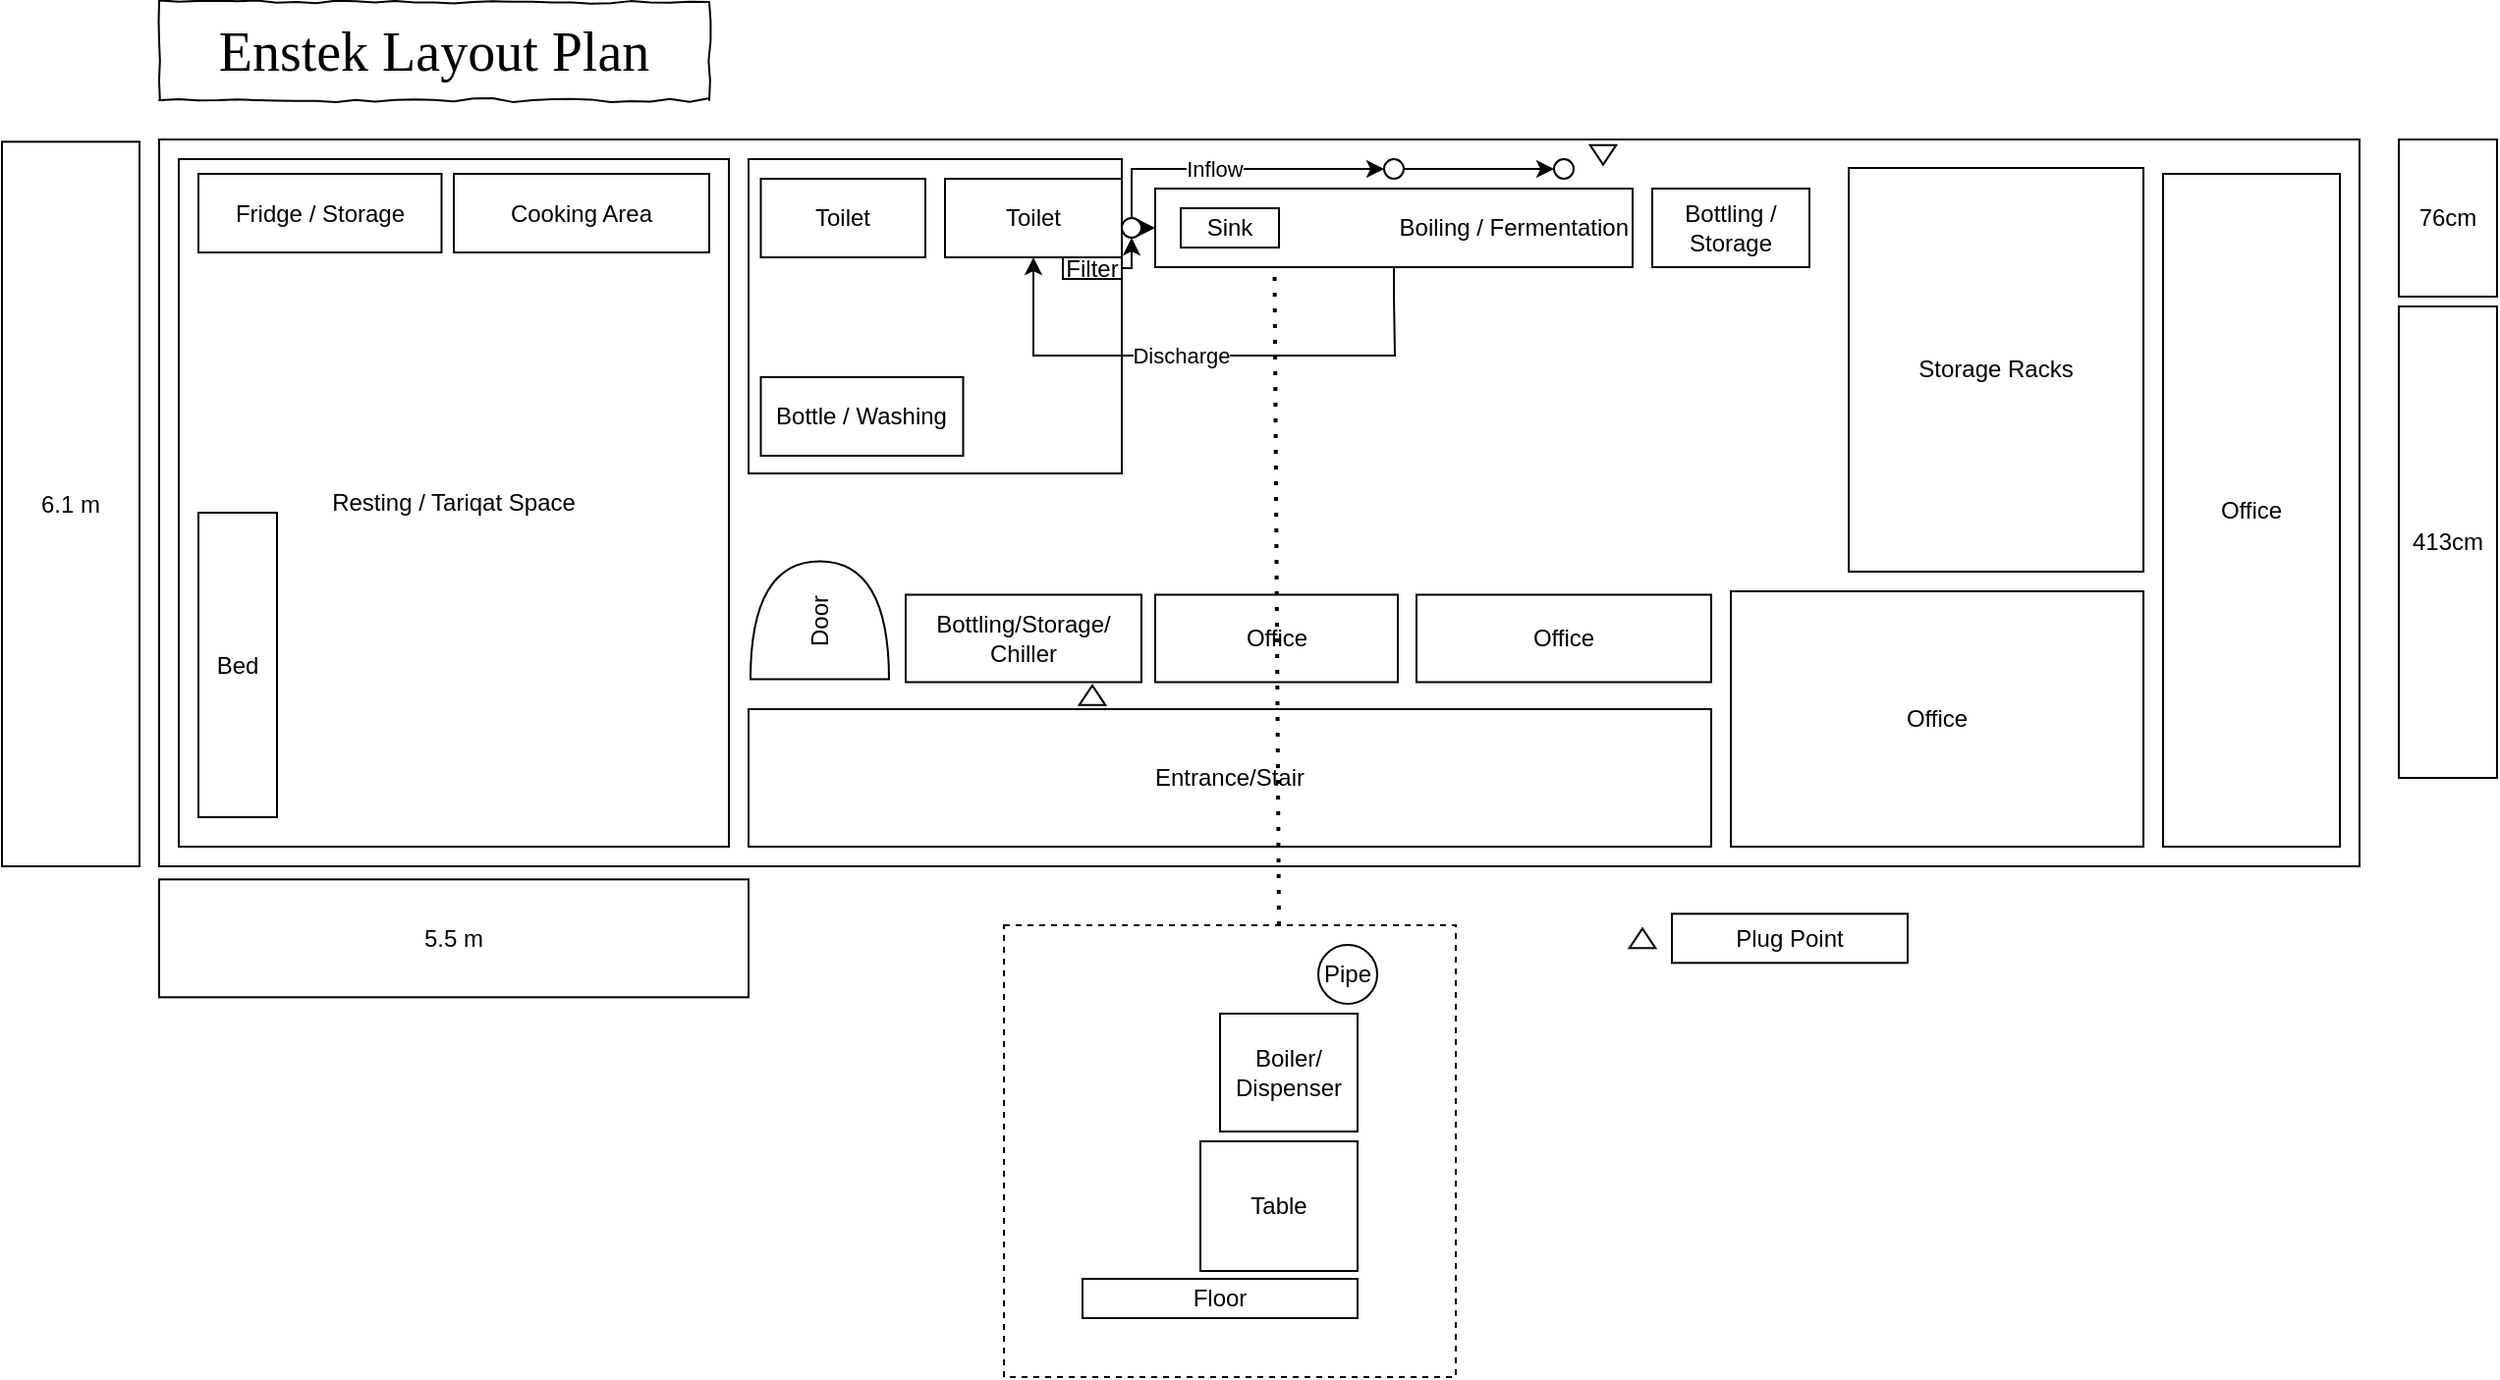 <mxfile version="21.3.8" type="github">
  <diagram name="Page-1" id="03018318-947c-dd8e-b7a3-06fadd420f32">
    <mxGraphModel dx="1980" dy="452" grid="1" gridSize="10" guides="1" tooltips="1" connect="1" arrows="1" fold="1" page="1" pageScale="1" pageWidth="1100" pageHeight="850" background="#ffffff" math="0" shadow="0">
      <root>
        <mxCell id="0" />
        <mxCell id="1" parent="0" />
        <mxCell id="sEgmtD1Y4ZO5eSFx-lYp-2" value="" style="rounded=0;whiteSpace=wrap;html=1;" parent="1" vertex="1">
          <mxGeometry x="30" y="220" width="1120" height="370" as="geometry" />
        </mxCell>
        <mxCell id="677b7b8949515195-2" value="Enstek Layout Plan" style="whiteSpace=wrap;html=1;rounded=0;shadow=0;labelBackgroundColor=none;strokeWidth=1;fontFamily=Verdana;fontSize=28;align=center;comic=1;" parent="1" vertex="1">
          <mxGeometry x="30" y="150" width="280" height="50" as="geometry" />
        </mxCell>
        <mxCell id="sEgmtD1Y4ZO5eSFx-lYp-3" value="" style="rounded=0;whiteSpace=wrap;html=1;" parent="1" vertex="1">
          <mxGeometry x="330" y="230" width="190" height="160" as="geometry" />
        </mxCell>
        <mxCell id="sEgmtD1Y4ZO5eSFx-lYp-4" value="Entrance/Stair" style="rounded=0;whiteSpace=wrap;html=1;" parent="1" vertex="1">
          <mxGeometry x="330" y="510" width="490" height="70" as="geometry" />
        </mxCell>
        <mxCell id="sEgmtD1Y4ZO5eSFx-lYp-26" style="edgeStyle=orthogonalEdgeStyle;rounded=0;orthogonalLoop=1;jettySize=auto;html=1;exitX=0.5;exitY=1;exitDx=0;exitDy=0;entryX=0.5;entryY=1;entryDx=0;entryDy=0;" parent="1" source="sEgmtD1Y4ZO5eSFx-lYp-5" target="sEgmtD1Y4ZO5eSFx-lYp-10" edge="1">
          <mxGeometry relative="1" as="geometry">
            <Array as="points">
              <mxPoint x="659" y="300" />
              <mxPoint x="659" y="330" />
              <mxPoint x="475" y="330" />
            </Array>
          </mxGeometry>
        </mxCell>
        <mxCell id="sEgmtD1Y4ZO5eSFx-lYp-27" value="Discharge" style="edgeLabel;html=1;align=center;verticalAlign=middle;resizable=0;points=[];" parent="sEgmtD1Y4ZO5eSFx-lYp-26" vertex="1" connectable="0">
          <mxGeometry x="-0.36" y="-1" relative="1" as="geometry">
            <mxPoint x="-65" y="1" as="offset" />
          </mxGeometry>
        </mxCell>
        <mxCell id="sEgmtD1Y4ZO5eSFx-lYp-5" value="Boiling / Fermentation" style="rounded=0;whiteSpace=wrap;html=1;align=right;" parent="1" vertex="1">
          <mxGeometry x="537" y="245" width="243" height="40" as="geometry" />
        </mxCell>
        <mxCell id="sEgmtD1Y4ZO5eSFx-lYp-8" value="Bottling / Storage" style="rounded=0;whiteSpace=wrap;html=1;" parent="1" vertex="1">
          <mxGeometry x="790" y="245" width="80" height="40" as="geometry" />
        </mxCell>
        <mxCell id="sEgmtD1Y4ZO5eSFx-lYp-20" style="edgeStyle=orthogonalEdgeStyle;rounded=0;orthogonalLoop=1;jettySize=auto;html=1;exitX=1;exitY=0.5;exitDx=0;exitDy=0;entryX=0.5;entryY=1;entryDx=0;entryDy=0;" parent="1" source="sEgmtD1Y4ZO5eSFx-lYp-9" target="sEgmtD1Y4ZO5eSFx-lYp-19" edge="1">
          <mxGeometry relative="1" as="geometry" />
        </mxCell>
        <mxCell id="sEgmtD1Y4ZO5eSFx-lYp-9" value="Filter" style="rounded=0;whiteSpace=wrap;html=1;" parent="1" vertex="1">
          <mxGeometry x="490" y="280" width="30" height="11" as="geometry" />
        </mxCell>
        <mxCell id="sEgmtD1Y4ZO5eSFx-lYp-10" value="Toilet" style="rounded=0;whiteSpace=wrap;html=1;" parent="1" vertex="1">
          <mxGeometry x="430" y="240" width="90" height="40" as="geometry" />
        </mxCell>
        <mxCell id="sEgmtD1Y4ZO5eSFx-lYp-22" style="edgeStyle=orthogonalEdgeStyle;rounded=0;orthogonalLoop=1;jettySize=auto;html=1;exitX=1;exitY=0.5;exitDx=0;exitDy=0;entryX=0;entryY=0.5;entryDx=0;entryDy=0;" parent="1" source="sEgmtD1Y4ZO5eSFx-lYp-17" target="sEgmtD1Y4ZO5eSFx-lYp-18" edge="1">
          <mxGeometry relative="1" as="geometry" />
        </mxCell>
        <mxCell id="sEgmtD1Y4ZO5eSFx-lYp-17" value="" style="ellipse;whiteSpace=wrap;html=1;aspect=fixed;" parent="1" vertex="1">
          <mxGeometry x="653.5" y="230" width="10" height="10" as="geometry" />
        </mxCell>
        <mxCell id="sEgmtD1Y4ZO5eSFx-lYp-18" value="" style="ellipse;whiteSpace=wrap;html=1;aspect=fixed;" parent="1" vertex="1">
          <mxGeometry x="740" y="230" width="10" height="10" as="geometry" />
        </mxCell>
        <mxCell id="sEgmtD1Y4ZO5eSFx-lYp-21" style="edgeStyle=orthogonalEdgeStyle;rounded=0;orthogonalLoop=1;jettySize=auto;html=1;exitX=0.5;exitY=0;exitDx=0;exitDy=0;entryX=0;entryY=0.5;entryDx=0;entryDy=0;" parent="1" source="sEgmtD1Y4ZO5eSFx-lYp-19" target="sEgmtD1Y4ZO5eSFx-lYp-17" edge="1">
          <mxGeometry relative="1" as="geometry">
            <Array as="points">
              <mxPoint x="525" y="235" />
            </Array>
          </mxGeometry>
        </mxCell>
        <mxCell id="sEgmtD1Y4ZO5eSFx-lYp-28" value="Inflow" style="edgeLabel;html=1;align=center;verticalAlign=middle;resizable=0;points=[];" parent="sEgmtD1Y4ZO5eSFx-lYp-21" vertex="1" connectable="0">
          <mxGeometry x="-0.239" y="-1" relative="1" as="geometry">
            <mxPoint x="8" y="-1" as="offset" />
          </mxGeometry>
        </mxCell>
        <mxCell id="sEgmtD1Y4ZO5eSFx-lYp-25" style="edgeStyle=orthogonalEdgeStyle;rounded=0;orthogonalLoop=1;jettySize=auto;html=1;exitX=1;exitY=0.5;exitDx=0;exitDy=0;entryX=0;entryY=0.5;entryDx=0;entryDy=0;" parent="1" source="sEgmtD1Y4ZO5eSFx-lYp-19" target="sEgmtD1Y4ZO5eSFx-lYp-5" edge="1">
          <mxGeometry relative="1" as="geometry" />
        </mxCell>
        <mxCell id="sEgmtD1Y4ZO5eSFx-lYp-19" value="" style="ellipse;whiteSpace=wrap;html=1;aspect=fixed;" parent="1" vertex="1">
          <mxGeometry x="520" y="260" width="10" height="10" as="geometry" />
        </mxCell>
        <mxCell id="sEgmtD1Y4ZO5eSFx-lYp-30" value="Floor" style="rounded=0;whiteSpace=wrap;html=1;" parent="1" vertex="1">
          <mxGeometry x="500" y="800" width="140" height="20" as="geometry" />
        </mxCell>
        <mxCell id="sEgmtD1Y4ZO5eSFx-lYp-31" value="Table" style="rounded=0;whiteSpace=wrap;html=1;" parent="1" vertex="1">
          <mxGeometry x="560" y="730" width="80" height="66" as="geometry" />
        </mxCell>
        <mxCell id="sEgmtD1Y4ZO5eSFx-lYp-32" value="Boiler/ Dispenser" style="rounded=0;html=1;whiteSpace=wrap;" parent="1" vertex="1">
          <mxGeometry x="570" y="665" width="70" height="60" as="geometry" />
        </mxCell>
        <mxCell id="sEgmtD1Y4ZO5eSFx-lYp-33" value="Pipe" style="ellipse;whiteSpace=wrap;html=1;aspect=fixed;" parent="1" vertex="1">
          <mxGeometry x="620" y="630" width="30" height="30" as="geometry" />
        </mxCell>
        <mxCell id="sEgmtD1Y4ZO5eSFx-lYp-34" value="Office" style="rounded=0;whiteSpace=wrap;html=1;" parent="1" vertex="1">
          <mxGeometry x="1050" y="237.5" width="90" height="342.5" as="geometry" />
        </mxCell>
        <mxCell id="sEgmtD1Y4ZO5eSFx-lYp-35" value="Storage Racks" style="rounded=0;whiteSpace=wrap;html=1;" parent="1" vertex="1">
          <mxGeometry x="890" y="234.5" width="150" height="205.5" as="geometry" />
        </mxCell>
        <mxCell id="sEgmtD1Y4ZO5eSFx-lYp-36" value="Office" style="rounded=0;whiteSpace=wrap;html=1;" parent="1" vertex="1">
          <mxGeometry x="830" y="450" width="210" height="130" as="geometry" />
        </mxCell>
        <mxCell id="sEgmtD1Y4ZO5eSFx-lYp-37" value="Office" style="rounded=0;whiteSpace=wrap;html=1;" parent="1" vertex="1">
          <mxGeometry x="670" y="451.75" width="150" height="44.5" as="geometry" />
        </mxCell>
        <mxCell id="sEgmtD1Y4ZO5eSFx-lYp-39" value="Resting / Tariqat Space" style="rounded=0;whiteSpace=wrap;html=1;" parent="1" vertex="1">
          <mxGeometry x="40" y="230" width="280" height="350" as="geometry" />
        </mxCell>
        <mxCell id="sEgmtD1Y4ZO5eSFx-lYp-40" value="Bottling/Storage/ Chiller" style="rounded=0;whiteSpace=wrap;html=1;" parent="1" vertex="1">
          <mxGeometry x="410" y="451.75" width="120" height="44.5" as="geometry" />
        </mxCell>
        <mxCell id="UhZAmVKIM8HB2m7Gm_mt-1" value="Office" style="rounded=0;whiteSpace=wrap;html=1;" parent="1" vertex="1">
          <mxGeometry x="537" y="451.75" width="123.5" height="44.5" as="geometry" />
        </mxCell>
        <mxCell id="UhZAmVKIM8HB2m7Gm_mt-2" value="Bottle / Washing" style="rounded=0;whiteSpace=wrap;html=1;" parent="1" vertex="1">
          <mxGeometry x="336.25" y="341" width="103" height="40" as="geometry" />
        </mxCell>
        <mxCell id="UhZAmVKIM8HB2m7Gm_mt-4" value="Door" style="shape=or;whiteSpace=wrap;html=1;rotation=-90;" parent="1" vertex="1">
          <mxGeometry x="336.25" y="429.5" width="60" height="70.5" as="geometry" />
        </mxCell>
        <mxCell id="UhZAmVKIM8HB2m7Gm_mt-5" value="Sink" style="rounded=0;whiteSpace=wrap;html=1;" parent="1" vertex="1">
          <mxGeometry x="550" y="255" width="50" height="20" as="geometry" />
        </mxCell>
        <mxCell id="UhZAmVKIM8HB2m7Gm_mt-6" value="Toilet" style="rounded=0;whiteSpace=wrap;html=1;" parent="1" vertex="1">
          <mxGeometry x="336.25" y="240" width="83.75" height="40" as="geometry" />
        </mxCell>
        <mxCell id="UhZAmVKIM8HB2m7Gm_mt-8" value="" style="triangle;whiteSpace=wrap;html=1;rotation=90;" parent="1" vertex="1">
          <mxGeometry x="760" y="221.17" width="10" height="13.33" as="geometry" />
        </mxCell>
        <mxCell id="UhZAmVKIM8HB2m7Gm_mt-9" value="" style="triangle;whiteSpace=wrap;html=1;rotation=-90;" parent="1" vertex="1">
          <mxGeometry x="500" y="496.25" width="10" height="13.33" as="geometry" />
        </mxCell>
        <mxCell id="UhZAmVKIM8HB2m7Gm_mt-11" value="" style="endArrow=none;dashed=1;html=1;dashPattern=1 3;strokeWidth=2;rounded=0;entryX=0.25;entryY=1;entryDx=0;entryDy=0;" parent="1" target="sEgmtD1Y4ZO5eSFx-lYp-5" edge="1">
          <mxGeometry width="50" height="50" relative="1" as="geometry">
            <mxPoint x="600" y="620" as="sourcePoint" />
            <mxPoint x="620" y="320" as="targetPoint" />
          </mxGeometry>
        </mxCell>
        <mxCell id="UhZAmVKIM8HB2m7Gm_mt-12" value="" style="whiteSpace=wrap;html=1;aspect=fixed;dashed=1;fillColor=none;" parent="1" vertex="1">
          <mxGeometry x="460" y="620" width="230" height="230" as="geometry" />
        </mxCell>
        <mxCell id="UhZAmVKIM8HB2m7Gm_mt-13" value="" style="triangle;whiteSpace=wrap;html=1;rotation=-90;" parent="1" vertex="1">
          <mxGeometry x="780" y="620" width="10" height="13.33" as="geometry" />
        </mxCell>
        <mxCell id="UhZAmVKIM8HB2m7Gm_mt-14" value="Plug Point" style="rounded=0;whiteSpace=wrap;html=1;fillColor=none;" parent="1" vertex="1">
          <mxGeometry x="800" y="614.17" width="120" height="25" as="geometry" />
        </mxCell>
        <mxCell id="UhZAmVKIM8HB2m7Gm_mt-17" value="Cooking Area" style="rounded=0;whiteSpace=wrap;html=1;" parent="1" vertex="1">
          <mxGeometry x="180" y="237.5" width="130" height="40" as="geometry" />
        </mxCell>
        <mxCell id="UhZAmVKIM8HB2m7Gm_mt-18" value="Fridge / Storage" style="rounded=0;whiteSpace=wrap;html=1;" parent="1" vertex="1">
          <mxGeometry x="50" y="237.5" width="123.75" height="40" as="geometry" />
        </mxCell>
        <mxCell id="UhZAmVKIM8HB2m7Gm_mt-19" value="Bed" style="rounded=0;whiteSpace=wrap;html=1;" parent="1" vertex="1">
          <mxGeometry x="50" y="410" width="40" height="155" as="geometry" />
        </mxCell>
        <mxCell id="A5DjdAMHn2YOUA2c2um1-4" value="5.5 m" style="rounded=0;whiteSpace=wrap;html=1;" parent="1" vertex="1">
          <mxGeometry x="30" y="596.67" width="300" height="60" as="geometry" />
        </mxCell>
        <mxCell id="A5DjdAMHn2YOUA2c2um1-5" value="6.1 m" style="rounded=0;whiteSpace=wrap;html=1;" parent="1" vertex="1">
          <mxGeometry x="-50" y="221.17" width="70" height="368.83" as="geometry" />
        </mxCell>
        <mxCell id="Iuer9SN_hTX_Kt5HgCn6-1" value="413cm" style="rounded=0;whiteSpace=wrap;html=1;" vertex="1" parent="1">
          <mxGeometry x="1170" y="305" width="50" height="240" as="geometry" />
        </mxCell>
        <mxCell id="Iuer9SN_hTX_Kt5HgCn6-2" value="76cm" style="rounded=0;whiteSpace=wrap;html=1;" vertex="1" parent="1">
          <mxGeometry x="1170" y="220" width="50" height="80" as="geometry" />
        </mxCell>
      </root>
    </mxGraphModel>
  </diagram>
</mxfile>
